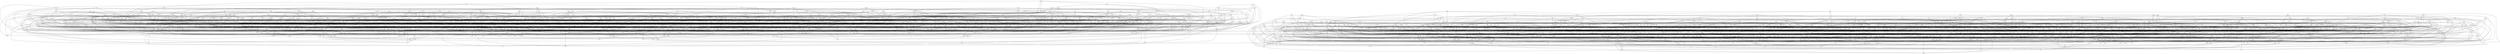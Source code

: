 graph G {
  mcj -- bgd
  cks -- hcq
  cks -- qhc
  zml -- bkr
  zml -- pdf
  zml -- vld
  zml -- skr
  zjj -- ggj
  zjj -- jrp
  zjj -- pbs
  zjj -- prk
  css -- slq
  css -- qxm
  css -- rzk
  css -- jnm
  cjk -- cnd
  cjk -- djh
  cjk -- gff
  psm -- gqh
  psm -- lmk
  ncp -- ktn
  ncp -- stq
  ncp -- gmn
  rxm -- vzq
  rxm -- nqk
  rxm -- bhk
  rxm -- qgg
  rxm -- rjh
  vkr -- ltb
  vkr -- rms
  rhb -- dxz
  rhb -- hqs
  rhb -- fcp
  rhb -- vkd
  rhb -- vnm
  rhb -- czk
  zhk -- zsk
  dlh -- vgb
  dlh -- mrb
  dlh -- zmc
  rtd -- lvp
  rtd -- hgt
  rtd -- vkd
  rtd -- bpv
  vmz -- qcn
  zkr -- kpf
  zkr -- qtt
  zkr -- zqb
  zkr -- phj
  nzq -- qxd
  nzq -- zfl
  plc -- xsd
  dtp -- xrg
  dtp -- bms
  dtp -- nkd
  dtp -- xkq
  zvd -- vld
  zvd -- htt
  zvd -- dtg
  zvd -- stc
  zvd -- rcs
  vfn -- dhc
  vfn -- pkh
  vfn -- rbz
  cnd -- kkz
  shq -- hds
  shq -- gjs
  jcr -- jdk
  jcr -- lvb
  qcq -- rts
  qcq -- drc
  qgj -- djh
  vzv -- bkl
  vzv -- rxd
  vzv -- rms
  dfk -- njz
  dfk -- kpt
  dfk -- hqs
  dfk -- jnp
  dqh -- pct
  dqh -- skv
  dqh -- qkq
  dqh -- gsp
  xqm -- tbn
  xqm -- jjl
  vng -- mlq
  chc -- lmp
  jsj -- hlx
  jsj -- xjt
  sdt -- zhs
  sdt -- kdr
  xpv -- stq
  xpv -- lvx
  mxk -- mqs
  mxk -- cct
  sqs -- hnr
  sqs -- kmn
  sqs -- gzf
  ckb -- nkm
  ckb -- cfj
  ckb -- pmk
  ckb -- hxf
  ckb -- zxk
  btz -- crx
  btz -- kxg
  btz -- kdc
  btz -- jzh
  btz -- lhd
  nmd -- hts
  nmd -- ptc
  nmd -- ttx
  nmd -- qcq
  jjq -- trz
  jjq -- kmb
  nnv -- mbv
  nnv -- tcj
  nnv -- zrk
  nnv -- bxx
  nnv -- hfd
  nxn -- xxv
  nxn -- qqf
  nxn -- cjl
  nxn -- mbj
  qrt -- dkc
  qrt -- bpj
  qrt -- dqf
  jkc -- nzq
  jkc -- trc
  jkc -- stj
  frx -- pvn
  frx -- jgh
  frx -- dhz
  tnp -- lnq
  tnp -- dsp
  tnp -- zmr
  tnp -- fxh
  sql -- jpz
  sql -- fxt
  sql -- dfj
  sql -- zgq
  zjf -- dqf
  zjf -- rdt
  zjf -- bsm
  tld -- hdj
  tld -- hrf
  tld -- kqn
  tld -- nkm
  dhr -- phj
  dhr -- sbs
  rqh -- xkb
  cxk -- zjf
  cxk -- rrh
  cxk -- zfl
  bql -- pmk
  vtv -- llm
  vtv -- fmx
  kdb -- dzg
  mxh -- kdb
  mxh -- rzk
  pvp -- prq
  pvp -- lvx
  qtg -- xfq
  qtg -- qsd
  qtg -- dfq
  qtg -- fkp
  xbs -- vld
  lfh -- nkb
  lfh -- qjh
  lfh -- rlr
  lfh -- gtf
  sxj -- knf
  zfc -- bkl
  zfc -- snc
  crr -- rmb
  crr -- sjj
  crr -- prq
  crr -- rzj
  drc -- jml
  drc -- lvx
  jtz -- bpb
  jtz -- jqr
  jtz -- nnc
  jtz -- psk
  jtz -- qlt
  bbf -- tnx
  bbf -- vtl
  bbf -- phm
  bbf -- dtt
  bbf -- dmb
  bsm -- rgh
  pff -- cgb
  dkc -- nnc
  ngd -- fsz
  ngd -- mqh
  ngd -- gvd
  kvd -- bjx
  kvd -- zvg
  kvd -- ljc
  kvd -- klr
  sjq -- rvb
  sjq -- zqs
  lnf -- pmd
  lnf -- vtr
  lnf -- chc
  xdk -- kvx
  xdk -- vbg
  xdk -- jsc
  xdm -- rmx
  bjf -- gjs
  bjf -- lml
  bjf -- pjs
  bjf -- rgf
  vnb -- frh
  vnb -- hhp
  vnb -- rkr
  vnb -- ktn
  bfz -- zkk
  bfz -- mqv
  mqs -- jzh
  mqs -- mpp
  pdf -- tkm
  fss -- lgq
  fss -- kqh
  fss -- jgz
  gpg -- mtg
  bzg -- jhs
  bzg -- mdq
  nnz -- xcd
  nnz -- ksx
  nnz -- jcn
  nnz -- sgg
  ghh -- zvz
  ghh -- vfn
  kpm -- bvl
  qqq -- tsf
  qqq -- vzh
  lnt -- gch
  lnt -- fld
  lgm -- lrf
  jgz -- gxj
  jgz -- dzl
  gnz -- vjx
  gnz -- zgq
  gnz -- ptc
  dcj -- tht
  dcj -- ztk
  frh -- jml
  frh -- jqq
  psr -- skv
  ttt -- hcb
  ttt -- htd
  ttt -- vft
  nhx -- dtl
  nhx -- pmk
  fhx -- xms
  fhx -- bff
  fhx -- hhh
  qhl -- zqs
  qhl -- frx
  qhl -- tjc
  qhl -- fvq
  qhl -- lxn
  qhl -- zfm
  qhl -- bpj
  lqr -- prc
  cgh -- hmr
  cgh -- mmq
  cgh -- qhc
  cgh -- ztm
  cgh -- hrz
  cgh -- vfm
  cgh -- bqf
  cgh -- gmm
  lsg -- fgq
  lsg -- rvz
  lsg -- rzr
  lsg -- mqs
  lsg -- xdk
  fkz -- fjd
  fkz -- mhr
  fkz -- mmq
  fkz -- nsb
  mkt -- rsp
  mkt -- hds
  mkt -- bbz
  nsb -- zhk
  nsb -- bmx
  nsb -- cdl
  nsb -- hvj
  hsv -- sjg
  hsv -- vtv
  hsv -- ltx
  hsv -- xvs
  hsv -- pfv
  zzl -- slq
  ccm -- bbh
  ccm -- hqp
  qgh -- ccr
  qgh -- hvt
  qgh -- fdm
  mnv -- frp
  mnv -- ztt
  mnv -- ltx
  mnv -- vvt
  mnv -- mjx
  czh -- qmg
  czh -- vkg
  czh -- pmz
  qdt -- npt
  qdt -- ldr
  qdt -- gfd
  qdt -- hgl
  bnz -- zjv
  bnz -- czv
  slx -- bph
  kxk -- gsp
  kxk -- scb
  kxk -- jtn
  tzd -- zcg
  tzd -- ttt
  tzd -- pzv
  chn -- qqt
  chn -- tvj
  chn -- jsn
  hhp -- bfq
  rpn -- vsc
  rpn -- tbc
  pjs -- kxg
  pjs -- tsl
  fxj -- nmb
  xfn -- jdv
  xfn -- hvk
  xfn -- vpd
  qhc -- jml
  qhc -- thm
  qxf -- dpv
  qxf -- djj
  qxf -- qts
  qxf -- dlh
  zxd -- jkc
  zxd -- pct
  zxd -- jqq
  zxd -- rbg
  lcz -- qqg
  lcz -- snx
  sjj -- rfm
  sjj -- lcz
  nbm -- xmx
  nbm -- mxh
  nbm -- hfh
  nbm -- tpx
  rms -- szb
  rms -- mzr
  jrm -- pjf
  jrm -- pdg
  xhq -- zvz
  fnk -- tfn
  kkk -- hcv
  kkk -- qkd
  kkk -- pfp
  gps -- shq
  gps -- tlf
  gps -- kdr
  gps -- htm
  bjz -- fvt
  bjz -- dxz
  bjz -- slx
  bjz -- mdt
  stc -- nqh
  stc -- ggg
  stc -- fkz
  mrc -- cmg
  mrc -- brb
  mrc -- fnk
  mrc -- qkb
  mrc -- bmp
  jmr -- ntn
  jmr -- zhs
  jmr -- rzt
  jmr -- lvt
  rtp -- xck
  dql -- zmr
  dql -- hdj
  mnf -- rzr
  mnf -- vzv
  ssp -- nzb
  ssp -- phv
  fvk -- kvk
  fvk -- clv
  kzq -- zgn
  kzq -- vhg
  kzq -- bfq
  gtf -- nps
  gtf -- hvc
  gtf -- zmt
  gtf -- vzl
  zmt -- mqz
  nfs -- xng
  nfs -- mqg
  nfs -- xzr
  bhl -- jsf
  lgh -- jnm
  lgh -- cvh
  lgh -- bmz
  lgh -- gxj
  mrb -- dpx
  tfs -- qfl
  tfs -- bjt
  tfs -- fgj
  tfs -- lcc
  xnq -- xck
  xnq -- hlx
  xnq -- xbv
  tkn -- rxf
  bdj -- nkn
  bdj -- qrh
  bdj -- cqj
  nmh -- xgk
  nmh -- mqq
  nmh -- nql
  vmc -- tfn
  vmc -- pfl
  vmc -- hxr
  vmc -- jmr
  mdq -- vnm
  cvh -- lfd
  cvh -- vkd
  tsl -- nlr
  tsl -- dzl
  tsl -- cct
  tsl -- bpp
  tsl -- hpq
  pnt -- hhp
  pnt -- cdd
  pnt -- hgl
  tbn -- pjf
  tbn -- fgf
  vpg -- rfm
  vpg -- zjp
  jhs -- cdj
  jhs -- pks
  qzv -- vbx
  qzv -- xdq
  qzv -- hnj
  qzv -- ljc
  dmr -- kkt
  dmr -- qdz
  dmr -- gfq
  dmr -- mqx
  hdj -- xqd
  hdj -- cxb
  vht -- nxf
  vht -- ntb
  vht -- gtk
  dkr -- mnj
  dkr -- rbb
  dkr -- gkp
  dkr -- zff
  dkr -- fjc
  bjx -- nrp
  bjx -- bfr
  bjx -- qsp
  fgg -- qzt
  hlf -- cdk
  hlf -- gbt
  hlf -- gcd
  hlf -- cjt
  gjh -- sgg
  hvj -- pkg
  hvc -- tqg
  hvc -- dth
  dch -- snc
  dch -- bfn
  qlg -- dgj
  qlg -- qzn
  qlg -- kpf
  qlg -- rcm
  dfs -- vkr
  dfs -- xrf
  dfs -- ppv
  dfs -- nzz
  hff -- zjl
  mln -- mmq
  mln -- dkc
  qtt -- jsj
  zxg -- zcg
  zxg -- sdz
  dbx -- qgg
  dbx -- tmn
  dbx -- rhr
  ldp -- tcj
  ldp -- pkh
  ldp -- rmn
  zbm -- mlg
  zbm -- lpb
  zbm -- qbm
  gmx -- jgt
  gmx -- vbt
  gmx -- fbx
  gmx -- fnz
  gmx -- dnt
  gmx -- tdv
  skv -- qlq
  skv -- qlt
  bff -- dhr
  txj -- fvq
  txj -- pld
  txj -- llv
  txj -- zjp
  cjl -- dgj
  cjl -- cct
  cjl -- fnq
  fjd -- fvn
  fjd -- cfh
  fjd -- tdv
  hxr -- zgz
  gcd -- bpb
  gcd -- rhp
  gcd -- vsc
  nls -- tnm
  nls -- svh
  rvn -- xms
  rvn -- mcp
  rvn -- xsq
  rvn -- dfk
  rvn -- bph
  rvn -- vft
  rvn -- xsh
  qcd -- dfn
  qcd -- kdk
  rkm -- pfk
  zqv -- dvd
  mtj -- hts
  mtj -- xqc
  mtj -- trc
  mtj -- xzr
  mtj -- psm
  snq -- jrz
  snq -- htz
  snq -- pdz
  qts -- hrf
  qts -- lqr
  zgn -- tbn
  zgn -- tzp
  kdk -- nct
  bgd -- trz
  bgd -- fvt
  mpx -- bpv
  mpx -- zkz
  mpx -- znr
  mpx -- srz
  btf -- hvk
  btf -- lmq
  btf -- sll
  btf -- vqq
  btf -- thz
  btf -- lnh
  pmj -- bhl
  pmj -- qcd
  pmj -- dfj
  pmj -- gsp
  sng -- mpp
  sng -- rsr
  thz -- xzs
  thz -- tcg
  thz -- rmq
  thz -- hkz
  thz -- vlz
  xjs -- kqg
  xjs -- pvk
  pfz -- fvp
  pfz -- rvz
  pfz -- zll
  pfz -- xdb
  mmf -- lgx
  mmf -- kmb
  mmf -- rsq
  nzj -- gjc
  nzj -- lmp
  nzj -- mqs
  zmx -- sxh
  zmx -- zpq
  zmx -- sjj
  rnz -- bnz
  mpv -- qzq
  mpv -- jpz
  mpv -- fqm
  lrf -- rdt
  cmn -- sxr
  cmn -- nkm
  cmn -- qxd
  cmn -- bql
  ncv -- llb
  jdt -- mln
  jdt -- vml
  kqs -- nzb
  kqs -- fgg
  kqs -- tlk
  dbl -- gfd
  dbl -- jhl
  dbl -- gsg
  dfq -- xnr
  dfq -- hmr
  lcv -- jrz
  jhl -- kdk
  zmc -- jpz
  llv -- jgh
  llv -- bsm
  rzj -- hqp
  rzj -- qsd
  rzj -- ccj
  rzj -- klp
  tdv -- psm
  zxk -- szt
  zxk -- snx
  dsk -- ztl
  ppp -- dcc
  ppp -- vbg
  cfn -- sdc
  cfn -- xzs
  zxq -- kjc
  zxq -- zlr
  zxq -- tnx
  zxq -- zmx
  njz -- tht
  smb -- nxl
  smb -- kdm
  kmb -- dcc
  kmb -- lsn
  ftq -- crs
  ftq -- plv
  ftq -- gjt
  ftq -- rbg
  jvz -- kdc
  lcr -- dbl
  lcr -- ccj
  lcr -- ptc
  mhb -- qzq
  mhb -- nhj
  rkn -- pbb
  rkn -- nfs
  rkn -- snx
  rkn -- tkn
  zfd -- ltf
  zfd -- vgz
  zfd -- rjc
  zfd -- cjt
  zdq -- dzf
  zdq -- fjd
  zdq -- xpk
  zdq -- vlt
  mqp -- tqf
  mqp -- vgg
  mqp -- lgm
  mqp -- jrh
  mqp -- mkh
  mqp -- vjk
  cqq -- rcm
  cqq -- xbv
  cqq -- nkh
  cqq -- rfb
  zfs -- vkh
  zfs -- vbx
  gdl -- kkk
  gdl -- tnm
  tct -- cqd
  tct -- dcc
  hqt -- tqd
  hqt -- czk
  hqt -- ppp
  hqt -- zrk
  nfn -- gsg
  nfn -- dnt
  nfn -- qzz
  lgz -- lrf
  lgz -- hvt
  sfr -- gch
  sfr -- fsz
  sfr -- lhd
  dbk -- ftq
  dbk -- jrm
  dbk -- pxq
  lkh -- txn
  lkh -- fdm
  lkh -- mrx
  lkh -- qgg
  ggh -- dgn
  ggh -- bvh
  gpp -- zxz
  gpp -- qzn
  rfm -- xbf
  lgj -- pvp
  lgj -- qlq
  hbr -- xkb
  hbr -- mbv
  hbr -- qqf
  hbr -- jgz
  hbr -- jrr
  dcg -- jjf
  pvk -- jdv
  pvk -- jjq
  pvk -- chb
  mrx -- bvh
  mrx -- mlr
  mrx -- hcq
  mrx -- jdk
  rls -- czs
  rls -- zth
  rls -- jrf
  xnr -- fnz
  xnr -- stj
  dbn -- hkl
  dbn -- vns
  dbn -- fvk
  vqk -- rnz
  bfd -- pgc
  bfd -- rzt
  bfd -- zvj
  kdp -- rhp
  kdp -- bsv
  lmp -- ggq
  kqq -- ftv
  kqq -- pfx
  rzr -- rxd
  rzr -- dlz
  dgj -- hbq
  dgj -- cfz
  ldn -- bvh
  ldn -- fgf
  srf -- vnn
  srf -- nsn
  srf -- tkm
  srf -- gjt
  phv -- hvt
  phv -- jpm
  plx -- qbz
  plx -- xzh
  plx -- frp
  plx -- vsp
  plx -- tbc
  plx -- kjc
  rxd -- jrf
  xqv -- jrz
  xqv -- lvt
  xqv -- vxm
  xqv -- lfd
  xqv -- nxl
  xqv -- zhs
  llp -- csx
  llp -- rvb
  pck -- nmj
  pck -- rvc
  pck -- zjv
  pck -- kkz
  hgb -- tkj
  hgb -- xhq
  hgb -- rnz
  hgb -- lng
  lcj -- zpb
  lcj -- jpj
  lcj -- zjl
  lcj -- zds
  lcj -- hhh
  lvp -- mqv
  kvx -- kxp
  kvx -- pcc
  kvx -- gqg
  kvx -- fzx
  xrv -- cjz
  xrv -- xfb
  mjs -- zsq
  mjs -- ccm
  nlr -- qkd
  xrn -- pqn
  csx -- xqn
  kkl -- xsq
  kkl -- ndm
  kkl -- znk
  jsk -- trx
  jsk -- jmn
  jsk -- fgj
  rmn -- gds
  rmn -- gfp
  hgl -- drc
  hgl -- bsm
  mbv -- gzj
  mbv -- gnd
  frs -- ldn
  frs -- fgf
  lbk -- kcg
  lbk -- vgg
  lbk -- nnx
  xgq -- jrk
  bgf -- qts
  bgf -- zsk
  bgf -- kzk
  bgf -- dnt
  mtx -- cqx
  mtx -- bkl
  mtx -- xfj
  mtx -- hpq
  btt -- fnk
  btt -- nlr
  btt -- mxq
  btt -- qbm
  btt -- lfd
  btt -- pbs
  vxj -- jdj
  vxj -- vrk
  vxj -- rhr
  vxj -- shc
  ztl -- qdp
  dhp -- vgb
  rzt -- fnj
  rzt -- rqh
  tbf -- btc
  tbf -- plx
  crv -- mzv
  hld -- gcd
  hld -- cdk
  hld -- lrh
  hld -- tjh
  hxg -- mhh
  hxg -- fkr
  hxg -- xjt
  hxg -- lcv
  tmn -- nrz
  tmn -- ggh
  tmn -- dfq
  nlg -- xqn
  nlg -- zxk
  nlg -- zhm
  nlg -- vvt
  nlg -- khp
  qlt -- npt
  vpz -- crv
  vpz -- svd
  vpz -- hts
  vpz -- htg
  bnx -- pks
  bdl -- hcg
  rjh -- vsc
  rjh -- ccj
  qqt -- qlq
  hcv -- zdk
  zhr -- jst
  zhr -- rnr
  zhr -- sng
  fbx -- rcn
  fbx -- zsq
  mcp -- mdq
  mcp -- qxm
  hqp -- mmg
  vqb -- ttj
  vqb -- pnj
  vqb -- sbs
  fdl -- knf
  fdl -- fdr
  fdl -- crv
  qzn -- hvc
  dsj -- rdt
  dsj -- fvr
  dsj -- nkd
  dsj -- pmz
  rvc -- kdb
  ltb -- ksq
  ltb -- hds
  qqf -- szb
  khq -- kdl
  khq -- hfx
  khq -- rts
  khq -- crv
  jzb -- kqk
  jzb -- kmk
  jzb -- kcg
  jzb -- ncp
  jzb -- gqk
  pzt -- pjf
  pzt -- lgn
  pzt -- frh
  jtn -- jrn
  jtn -- zfl
  jtn -- cbt
  ztf -- qkf
  ztf -- pbs
  ztf -- fqg
  ztf -- rbb
  ztf -- jsc
  crx -- czk
  crx -- tkl
  crx -- pcc
  dth -- zcz
  dth -- jrr
  dbc -- vmz
  dbc -- sds
  dbc -- dvj
  dbc -- kdc
  cxr -- jkh
  cxr -- qsc
  cxr -- jss
  ggz -- vsk
  ggz -- fqr
  ggz -- spx
  xkj -- fkp
  xkj -- jmn
  xkj -- smm
  gjm -- sll
  gjm -- plk
  gjm -- ggq
  kqt -- lrf
  kqt -- pfk
  kqt -- nxf
  kqt -- llv
  gqh -- xcg
  gqh -- tdg
  czx -- hxz
  czx -- tlk
  czx -- jsk
  czx -- cfh
  vrd -- vfn
  vrd -- zgz
  vrd -- gsd
  csg -- hnr
  csg -- jld
  csg -- mzx
  vlt -- vgz
  qtb -- nmn
  qtb -- znk
  qtb -- bvs
  vgg -- sxj
  nrz -- zlr
  qzt -- mpr
  qzt -- prq
  qzt -- vnn
  sfg -- pqx
  sfg -- sfm
  sfg -- dlh
  sfg -- ppz
  nsn -- pjl
  nsn -- lgj
  nsn -- qxd
  nkl -- hrf
  nkl -- zqs
  nkl -- dgn
  nvn -- znk
  nvn -- hqt
  nvn -- psh
  lsz -- ttm
  lsz -- snq
  lsz -- npq
  lsz -- nmj
  hnj -- gbt
  cbt -- xdt
  cbt -- dkx
  dlq -- fsz
  dlq -- rmn
  dlq -- sxb
  dlq -- gjm
  msn -- gjc
  msn -- gpg
  msn -- cxz
  mhx -- tdv
  mhx -- vcp
  mhx -- fdm
  mhx -- cqj
  mnj -- dgj
  mnj -- gsd
  shs -- jzh
  shs -- gjs
  qkp -- xdb
  qkp -- htz
  qkp -- zks
  qkp -- xfn
  qkp -- hxp
  qkp -- kvk
  rmx -- mxh
  ftv -- qkd
  mbx -- mqh
  mbx -- ntn
  mbx -- ddc
  jrr -- tlh
  bgm -- xqm
  bgm -- tlk
  bgm -- hrz
  bgm -- nhx
  gzj -- xrr
  gzj -- gff
  pfn -- ncc
  pfn -- kcq
  pfn -- kjl
  pfn -- cpt
  pfn -- gmm
  lmr -- shf
  lmr -- tpx
  lmr -- zfc
  lmr -- tpf
  lmr -- ksq
  lmr -- kpf
  qkq -- pff
  qkq -- krn
  vdf -- pbr
  vdf -- jrn
  vdf -- mvg
  ssm -- qnf
  ssm -- frx
  ssm -- pvp
  msp -- rcm
  msp -- jrz
  cbr -- gpg
  cbr -- crk
  cbr -- jrr
  cbr -- rmq
  qnx -- fqg
  qnx -- lnh
  hcg -- zll
  hcg -- dhr
  lrq -- cdl
  lrq -- lfr
  lrq -- xcg
  lrq -- cfk
  lrq -- dhp
  mzm -- pqx
  mzm -- qfl
  mzm -- nqk
  mbq -- xdm
  mbq -- jsj
  mbq -- pzv
  mbq -- fxj
  mbq -- mqq
  bmp -- zmm
  bmp -- zcz
  bmp -- vxv
  vgn -- ckn
  vgn -- txg
  vgn -- vgt
  vgn -- hgf
  pbb -- nln
  pbb -- hvt
  tnd -- bvl
  zlr -- pjl
  zlr -- cdd
  zhz -- nfj
  zhz -- rsq
  vfd -- djj
  vfd -- bfq
  vfd -- lgz
  xrh -- ndg
  ftp -- nbm
  ftp -- gqg
  ftp -- ghh
  ftp -- kdq
  ftp -- ngd
  mgq -- pdg
  mgq -- nkn
  mgq -- bjt
  mgq -- qsp
  pxq -- sxh
  pxq -- cfk
  xjb -- nxn
  xjb -- dlz
  xjb -- cxr
  xjb -- nct
  jlm -- mtg
  szl -- mhh
  szl -- fvt
  szl -- jlm
  hrz -- jfn
  dtl -- hxz
  ddc -- zmt
  ddc -- mqz
  spj -- zxr
  spj -- xbq
  spj -- fdr
  spj -- tpb
  spj -- hkn
  spj -- jrh
  spj -- qvm
  spj -- vjx
  pgg -- qkq
  pgg -- vff
  pgg -- zvg
  mlm -- bvk
  mlm -- jnk
  mlm -- kjb
  mlm -- rbb
  mlm -- zfh
  mlm -- czk
  qkf -- kpf
  qkf -- tqd
  lmq -- cmg
  lmq -- nkb
  lnq -- fdr
  lnq -- lgz
  mvz -- chs
  mvz -- gtf
  mvz -- ckl
  mvz -- tdd
  htm -- cdj
  txn -- qqg
  txn -- cqs
  plg -- bfm
  plg -- gpp
  plg -- lng
  plg -- cfn
  plg -- xdm
  lql -- slq
  lql -- ckn
  lql -- mqh
  lql -- cvx
  jkz -- hff
  jkz -- lxc
  mfc -- xxv
  mfc -- xsv
  mfc -- hxp
  mfc -- lgl
  ggg -- jgn
  ggg -- dtl
  ggg -- jdt
  mxx -- mtn
  mxx -- qdz
  mxx -- klr
  mxx -- zhk
  ftc -- mjr
  ftc -- ckn
  ftc -- dlc
  xns -- sdr
  xns -- zqb
  xns -- mxk
  xns -- rnr
  tpf -- ggz
  tpf -- dvj
  tpf -- ddr
  kll -- tnx
  kll -- qnf
  grz -- zpb
  grz -- xrn
  grz -- tct
  grz -- vkr
  grz -- hfb
  qqn -- cjt
  qqn -- mvg
  qqn -- mhr
  qqn -- ntb
  lpp -- bbm
  lpp -- kmf
  lpp -- hlz
  lpp -- bdz
  bdx -- ntn
  bdx -- dch
  bdx -- xbv
  bdx -- hff
  zrv -- ztl
  zrv -- ljx
  zrv -- dpx
  sqd -- vjx
  sqd -- qxv
  sqd -- vnd
  tpb -- lgn
  tpb -- dlh
  vrl -- rnr
  vrl -- tqd
  vrl -- hgf
  vrl -- xrh
  vrl -- kxg
  hnk -- sdz
  mmt -- llb
  mmt -- qhr
  mmt -- jkh
  bhk -- fgg
  bhk -- zvg
  bhk -- lgm
  gch -- kdr
  rdj -- pnv
  rdj -- zrz
  rdj -- bkg
  rdj -- mbj
  hvh -- szl
  hvh -- gzz
  hvh -- fzx
  dtg -- cjz
  dtg -- qmz
  rvz -- srz
  rvz -- nps
  nss -- llp
  nss -- xrv
  nss -- vpz
  nss -- dbk
  pbh -- kpm
  pbh -- csx
  xqc -- krn
  xqc -- mjs
  xqc -- fvg
  xqc -- jjt
  xcp -- plv
  xcp -- vfd
  tcd -- jgh
  tcd -- ncp
  tcd -- mrj
  tcd -- lvb
  tcd -- jsf
  fqr -- zjl
  vrs -- xpk
  vrs -- xbq
  vrs -- fbx
  bkn -- fvr
  bkn -- gnz
  bkn -- mhr
  rzk -- pqn
  cbx -- tmn
  kgb -- svb
  kgb -- tqd
  kgb -- gxj
  kgb -- zqv
  grj -- hgt
  nnq -- qkg
  nnq -- rzk
  bpq -- gfl
  bpq -- hxr
  bpq -- tmp
  kbc -- scb
  kbc -- jqq
  kbc -- gcr
  spx -- fsv
  spx -- mqq
  spx -- cnd
  spx -- ztk
  spx -- mtg
  tfk -- fld
  tfk -- dcj
  tfk -- kvn
  tfk -- bfn
  hfd -- tkl
  hfd -- hcz
  hfd -- bfz
  hfd -- lnt
  znr -- dch
  znr -- zzb
  znr -- ckl
  znr -- kjb
  znr -- jsc
  hpr -- nln
  hpr -- pkg
  zrg -- rzj
  zrg -- jfn
  zrg -- jrm
  zrg -- tfd
  zrg -- dtq
  zrg -- xkc
  ljc -- jrh
  ljc -- dzf
  bqf -- thk
  fbj -- vdc
  fbj -- knx
  fbj -- hkl
  fbj -- ftp
  tjh -- jnj
  tjh -- hnj
  tjh -- zld
  kqn -- pdg
  kqn -- jjf
  zjs -- lfr
  gtj -- plc
  gtj -- xbf
  gxk -- mpr
  gxk -- ldr
  gxk -- tqf
  gxk -- cbn
  plv -- tvj
  plv -- prc
  plv -- xpk
  fvq -- dhp
  zgr -- rzb
  zgr -- pvc
  zgr -- bfr
  vbx -- djs
  jsf -- pff
  jsf -- kmn
  tjc -- vbt
  hkd -- hpr
  hkd -- dcg
  hkd -- fqm
  hkd -- bql
  vsc -- xrg
  vsc -- qsd
  gqv -- ggj
  gqv -- cmg
  gqv -- rbz
  gqv -- lnh
  pvr -- hlx
  pvr -- zzl
  qxt -- dbx
  qxt -- xbf
  qxt -- bgm
  qxt -- cxk
  vlz -- hcz
  vlz -- kmb
  vlz -- hpf
  szj -- kpf
  szj -- dgj
  szj -- dvl
  qfb -- zhz
  qfb -- rzf
  qfb -- nxl
  qfb -- dzs
  vsp -- lgn
  vsp -- lcz
  gbx -- kqq
  gbx -- jgv
  tht -- tcj
  zsh -- nxl
  zsh -- hds
  zsh -- vns
  zrx -- qqf
  zrx -- shl
  zrx -- cll
  zrx -- czv
  zrx -- bln
  jlj -- nlm
  jlj -- nfj
  jlj -- tqz
  jlj -- jkj
  jlj -- mmt
  jlj -- slx
  thh -- bch
  thh -- psh
  thh -- ppv
  thh -- gxj
  tmh -- nnx
  tmh -- vrk
  tmh -- vld
  tmh -- bsp
  tmh -- rvt
  sck -- xkj
  sck -- vsp
  sck -- jjh
  sck -- qgq
  hgx -- mhh
  qrc -- gzj
  qrc -- zbm
  qrc -- mqz
  qrc -- hgx
  gdf -- qzz
  gdf -- cpn
  gtv -- dhp
  gtv -- mmq
  gtv -- jjf
  vmd -- ltj
  vmd -- bgm
  vmd -- spr
  nns -- bqz
  nns -- gqt
  nns -- qqq
  nns -- vff
  nns -- rjc
  sxb -- ppp
  sxb -- bmz
  sxb -- rfj
  vgz -- vhg
  vgv -- gvd
  vnd -- ckz
  vnd -- fvr
  lmh -- zjp
  sqb -- cfh
  sqb -- jld
  sqb -- hhg
  qjv -- mpv
  qjv -- kff
  qjv -- pmz
  zqb -- rzh
  zqb -- ndg
  qxv -- kmk
  qxv -- zmc
  qxv -- rkr
  clv -- trz
  ntb -- xrg
  htt -- vvt
  htt -- nrz
  htt -- kdl
  htt -- jdt
  szt -- vjk
  szt -- tzp
  szt -- jfn
  cbb -- sql
  cbb -- ptr
  cbb -- hqp
  cbb -- qvm
  gbf -- dzg
  gbf -- xdm
  kjx -- vnn
  kjx -- dfj
  kjx -- kzk
  kjx -- ldg
  zzx -- mcj
  zzx -- pdz
  zzx -- tqz
  zzx -- jlm
  cpt -- frs
  cpt -- ffx
  cpt -- rkr
  dlc -- fzx
  dlc -- zjl
  hbv -- mcj
  hbv -- zvr
  cqx -- khh
  cqx -- ghh
  dtt -- tkn
  dtt -- pkg
  dtt -- cdd
  dtt -- thj
  tfj -- vmz
  tfj -- mkt
  tfj -- gml
  tfj -- rrl
  tfj -- qnx
  pct -- ltj
  vbm -- ddr
  vbm -- chs
  kjc -- djj
  kjc -- xzh
  knf -- qnf
  lzk -- csx
  lzk -- skr
  lzk -- cjz
  lzk -- ggg
  ltx -- dpx
  lrk -- cxz
  lrk -- zjl
  lrk -- hgx
  lrk -- crk
  zfh -- dxz
  zfh -- tqg
  zfh -- rnq
  vnm -- zjv
  hxf -- kmk
  hxf -- jsn
  krd -- lgl
  krd -- bff
  krd -- jgz
  krd -- zrk
  cll -- xkb
  cll -- lcv
  cll -- svh
  cll -- tmq
  hdg -- mcs
  hdg -- cqx
  hdg -- qgj
  hdg -- qsz
  hdg -- sdt
  hdg -- bpp
  pxt -- ccd
  kmf -- hpr
  kmf -- dpx
  kmf -- vpc
  kmf -- tfd
  dlv -- kbc
  dlv -- qtm
  dlv -- vjk
  dlv -- kdp
  dlv -- zfs
  zln -- zgz
  zln -- kqh
  ptc -- qsp
  szz -- kdk
  szz -- mlq
  szz -- fvg
  szz -- dpv
  pvn -- gsg
  pvn -- sxr
  pvn -- hxf
  jcn -- vkr
  jcn -- rzn
  jcn -- bbz
  rrg -- xpk
  rrg -- vtl
  rrg -- lcr
  rrg -- sxr
  lhd -- rnm
  lhd -- tcj
  qsz -- xsv
  qsz -- bvk
  qsz -- cmg
  nzc -- jld
  nzc -- zzm
  nzc -- vcp
  mrk -- tbm
  mrk -- vnd
  mrk -- kmk
  mrk -- prc
  tfn -- zhr
  tfn -- mfg
  jqr -- snx
  sjg -- ccm
  sjg -- ktm
  sjg -- jrh
  ppz -- rvt
  ppz -- jsn
  ppz -- zpq
  vbl -- jjt
  vbl -- fkp
  vbl -- bql
  pmz -- nln
  fqg -- tmq
  fqg -- qtb
  pls -- tmb
  pls -- rsq
  mds -- kxp
  mds -- jvz
  mds -- mbg
  mds -- zgx
  fgj -- qfq
  ggj -- fnq
  cfk -- pfk
  cfk -- kdk
  gqk -- fdr
  gqk -- zfs
  gsd -- bfn
  gsd -- gnd
  lng -- qll
  lng -- lbz
  ldb -- gsh
  ldb -- fvq
  ldb -- tbf
  ldb -- gdf
  ldb -- lbk
  ccd -- kxg
  djj -- vjx
  xsh -- tlh
  xsh -- kjb
  xkb -- ncv
  blj -- gpz
  blj -- hcv
  vnp -- dvd
  vnp -- jkh
  vnp -- ljj
  vnp -- psh
  vnp -- cct
  gxq -- tnm
  gxq -- ttj
  gxq -- rmx
  gxq -- kpf
  gxq -- jnp
  gxq -- jnm
  hqj -- rmq
  hqj -- rsr
  hqj -- rbz
  hqj -- npx
  nlm -- zkz
  nlm -- xnq
  nlm -- ggj
  nlm -- xsq
  fdg -- rtp
  fdg -- lbz
  fdg -- fqr
  hkz -- zll
  vzl -- pdz
  rcq -- vml
  rcq -- sxr
  rcq -- ktn
  sgg -- rsr
  dmb -- zld
  dmb -- vhf
  dmb -- hhg
  dmb -- rqx
  hrg -- rmq
  hrg -- vns
  lrb -- qqt
  lrb -- qfq
  lrb -- rcn
  lrb -- nzq
  lrb -- dtq
  vgs -- zbs
  vgs -- hhp
  vgs -- mzm
  vgs -- tsf
  chb -- cfx
  chb -- xck
  fgf -- skr
  znn -- pks
  znn -- tpx
  znn -- cnp
  bfl -- pvc
  bfl -- mhr
  bfl -- dsk
  bfl -- cjz
  gjc -- bnz
  shl -- tcj
  shl -- xjs
  shl -- gjh
  tkj -- qtt
  tkj -- bch
  tkj -- xbv
  tkj -- svh
  tsj -- xsq
  tsj -- bph
  tsj -- qxm
  brb -- mbv
  brb -- hcg
  sbn -- vbl
  sbn -- dqh
  sbn -- xnr
  sbn -- ggg
  gzs -- ktk
  gzs -- nzc
  gzs -- npt
  sds -- pgc
  sgs -- vrn
  sgs -- rkr
  sgs -- bvl
  sgs -- jqr
  bqz -- dzf
  bqz -- cqs
  bqz -- zpq
  pdz -- czv
  xzs -- djh
  xzs -- gjs
  xzs -- shs
  vnf -- hrg
  vnf -- nml
  vnf -- mxq
  vnf -- kqq
  jmj -- hmp
  jmj -- vgt
  jmj -- fnj
  jmj -- fjc
  jmj -- jss
  lnh -- xxv
  tlf -- fsx
  tlf -- lpb
  ccr -- gtj
  ccr -- kll
  ccr -- bms
  vss -- bvk
  vss -- phj
  vss -- zln
  vss -- mgk
  vss -- vsk
  tmk -- hvc
  tmk -- xck
  tmk -- zfh
  tmk -- bvs
  spm -- plx
  spm -- ckz
  spm -- hrp
  spm -- mzm
  spm -- tpb
  qdx -- ppv
  qdx -- zkk
  qdx -- hvc
  qdx -- kdr
  zrz -- jrk
  zrz -- cct
  bgr -- gqg
  bgr -- ntn
  bgr -- rgf
  vkj -- qnx
  vkj -- pzz
  vkj -- pxt
  vkj -- cnp
  vkj -- ptz
  mlg -- psh
  mlg -- fsx
  gls -- tbm
  gls -- rbg
  gls -- bjx
  fvp -- fxj
  fvp -- ftc
  fvp -- nlp
  ksj -- fnb
  ksj -- jss
  ksj -- rkh
  ksj -- vnp
  vbz -- bsv
  vbz -- smm
  vbz -- drf
  vbz -- frs
  rrh -- sfm
  rrh -- cdl
  rrh -- vjr
  rrh -- vnn
  btp -- sgg
  btp -- jst
  btp -- dxq
  btp -- pxt
  btp -- fhx
  jdj -- ldr
  jdj -- bvl
  rhp -- mkh
  dgn -- qrh
  fcp -- pgc
  fcp -- qxm
  fcp -- ktz
  qsl -- czh
  qsl -- vff
  qsl -- tbf
  qsl -- vml
  qsl -- pxq
  vsk -- kxg
  jtq -- hpr
  jtq -- bkn
  jtq -- vrn
  jtq -- bms
  rrl -- cfz
  rrl -- mcj
  rrl -- bfz
  rrl -- xxv
  rrl -- nct
  rrl -- zds
  ssr -- pls
  ssr -- jmb
  ssr -- ggq
  ssr -- kdc
  plk -- llb
  plk -- sds
  tjp -- hkz
  tjp -- qnz
  tjp -- prk
  tjp -- cxr
  cbn -- tnv
  cbn -- rjx
  sst -- qgx
  sst -- vbm
  sst -- hjn
  sst -- mbg
  cxz -- snc
  cxz -- zrk
  kkt -- trc
  kkt -- qqt
  hmr -- mmg
  dsp -- vpc
  dsp -- lcz
  dsp -- ztl
  chg -- mpx
  chg -- rzn
  chg -- bnx
  mfj -- vhg
  mfj -- fpr
  mfj -- thm
  mfj -- pvc
  bph -- mhh
  xkc -- hts
  xkc -- bpb
  gcj -- zcg
  gcj -- gfl
  rvs -- tdh
  rvs -- pmk
  rvs -- ggh
  rvs -- tqf
  tcm -- rvt
  tcg -- gpz
  tcg -- xrn
  qns -- vzq
  qns -- jml
  qns -- mln
  qns -- bvb
  lml -- qhp
  lml -- zsh
  lml -- gbf
  mqv -- rkh
  rml -- pct
  rml -- thk
  rml -- ljh
  rml -- smm
  tmb -- zjv
  tmb -- lmp
  tmb -- kgg
  vrz -- ths
  vrz -- cgb
  vjr -- lqr
  dgl -- zzb
  dgl -- rvm
  dgl -- mqv
  dgl -- jmb
  kjk -- xrr
  kjk -- cfn
  kjk -- hnk
  kjk -- fzx
  kjk -- txg
  fxh -- svd
  fxh -- bvb
  fxh -- rjh
  hrb -- qnn
  hrb -- txg
  hrb -- jrf
  hrb -- gps
  hrb -- vkk
  htg -- mhb
  htg -- vgb
  xsf -- qll
  xsf -- zkk
  xsf -- fld
  mcs -- vxv
  mcs -- xcd
  mcs -- tzb
  tfd -- vff
  tfd -- fgj
  xln -- cbn
  xln -- qfq
  xln -- tcm
  xln -- mqg
  bjm -- qzq
  bjm -- zsq
  bjm -- djs
  qtv -- qbz
  btc -- gdf
  dkg -- dth
  dkg -- zxz
  dkg -- lbv
  dkg -- grj
  qhr -- chg
  qhr -- cbl
  hxp -- lhd
  hxp -- bfn
  kxd -- vgb
  kxd -- sxh
  fdm -- qrh
  tjr -- bbh
  tjr -- qtx
  tjr -- tkp
  tjr -- rqx
  rhm -- kvn
  rhm -- hqj
  rhm -- ftv
  rhm -- xns
  ljx -- xpv
  ljx -- vbt
  bfn -- kmb
  flg -- jdv
  flg -- nmn
  qdz -- gtv
  qdz -- psr
  qdz -- tnd
  rlr -- rkh
  rlr -- cdj
  rvb -- rxf
  rvb -- kzk
  njd -- nvn
  njd -- ndg
  njd -- ktz
  njd -- xml
  xdq -- knf
  xdq -- lvb
  xdq -- nzb
  kbl -- mqx
  kbl -- cqz
  kbl -- gxd
  kbl -- prq
  pdg -- jjt
  gfd -- xbs
  gfd -- kmn
  gfd -- tlk
  xml -- tmq
  xml -- kkz
  khd -- tzd
  khd -- vxv
  khd -- hpx
  khd -- zkz
  khd -- gdl
  bkg -- rzn
  bkg -- rzr
  bch -- nkh
  xvs -- jld
  xvs -- plx
  kpt -- gpz
  kpt -- rnr
  rvm -- dvd
  qgg -- cgb
  qgg -- mlq
  qgg -- jdk
  vhf -- vtv
  vhf -- mpr
  fjl -- hkn
  fjl -- vzh
  fjl -- qvm
  fjl -- frp
  pzh -- mmg
  pzh -- mrb
  hlc -- qth
  hlc -- sgq
  hlc -- vpg
  hlc -- ssp
  gzf -- jpz
  gzf -- bvh
  xjg -- fgq
  xjg -- zbm
  xjg -- bfd
  xjg -- mjr
  xjg -- nmh
  xjg -- svb
  nxl -- dcc
  rkb -- jnk
  rkb -- kvk
  rkb -- pxt
  rkb -- nsz
  hkb -- kzq
  hkb -- qfl
  hkb -- dsk
  mrh -- lcc
  mrh -- vjr
  mrh -- hrz
  mrh -- bsv
  mrh -- trx
  tbk -- zgr
  tbk -- sfm
  tbk -- dsp
  tbk -- rdl
  nkt -- nkh
  nkt -- dzg
  nkt -- sds
  nkt -- zqv
  vfm -- tcm
  vfm -- zld
  vfm -- gls
  xds -- ttx
  hhh -- vxv
  hhh -- ftv
  smm -- nhj
  dkx -- jdk
  dkx -- qqt
  dkx -- tqf
  qsc -- clv
  zxr -- fdm
  zxr -- kzk
  zxr -- tbm
  zhq -- fvk
  zhq -- pls
  zhq -- dhc
  zhq -- flg
  jnm -- jmm
  zcr -- mlg
  zcr -- hvh
  zcr -- sng
  zcr -- nql
  xkq -- pjf
  xkq -- qml
  zbp -- gbt
  zbp -- fpr
  zbp -- vlt
  zbp -- dbl
  fvr -- kpm
  ldg -- mhb
  ldg -- hhp
  ldg -- zgq
  llm -- zgq
  llm -- ltf
  zjb -- zds
  zjb -- lmq
  zjb -- ckn
  zjb -- snn
  bxh -- mpp
  bxh -- hcz
  bxh -- ljj
  bxh -- dfb
  cmg -- zzl
  xmj -- qtx
  xmj -- zfl
  xmj -- ttx
  xmj -- llm
  xmj -- xzr
  xmj -- pbh
  lvb -- qqg
  lvb -- gsg
  vkh -- dnt
  vkh -- bfq
  vkh -- qlq
  tkl -- jvz
  tkl -- vgv
  nmb -- rqh
  flk -- xds
  flk -- dlh
  flk -- npt
  flk -- cqj
  ndm -- dvl
  pks -- lsn
  jgn -- chn
  jgn -- jqr
  nps -- cqd
  knx -- snn
  knx -- jkz
  knx -- nmb
  dqm -- xzr
  dqm -- qjv
  dqm -- ltx
  dqm -- llv
  dqm -- csg
  dqm -- lrh
  jmb -- zdk
  jmb -- nvq
  sqq -- thk
  sqq -- htg
  sqq -- sqd
  vfq -- kjl
  vfq -- gbt
  fzk -- gdl
  fzk -- phj
  fzk -- ptg
  fzk -- nxl
  cqd -- kkz
  fnb -- bzz
  fnb -- jvz
  fnb -- fjc
  fnb -- ztk
  htz -- ccd
  tbm -- zmr
  tbm -- dcg
  hjq -- tbm
  hjq -- rhr
  hjq -- ktm
  hjq -- nqh
  jtg -- btc
  jtg -- kff
  jtg -- dcg
  jtg -- xds
  zvj -- vxv
  zvj -- htm
  zvj -- ppv
  zvj -- trz
  qmz -- npt
  qmz -- zsk
  qtx -- mzv
  qtx -- qqg
  sdk -- trx
  sdk -- pbh
  sdk -- tqm
  sdk -- bgf
  mjx -- cxb
  mjx -- kqs
  mjx -- ssm
  zff -- plk
  zff -- cxz
  vzc -- cth
  vzc -- gff
  vzc -- hnk
  vkg -- mtn
  vkg -- ths
  vkg -- rzb
  vlj -- pvr
  vlj -- xrh
  vlj -- pkh
  gzz -- xjt
  gzz -- mdt
  dks -- zfd
  dks -- cqs
  dks -- bjt
  dks -- vnn
  gmn -- hvt
  gmn -- nzd
  fkm -- fvh
  fkm -- dgl
  fkm -- sxt
  fkm -- dxq
  fkm -- jnk
  fkm -- vnm
  ttm -- rqh
  ttm -- vtr
  ttm -- jnp
  ttm -- snn
  ttm -- rls
  ztm -- jjh
  ztm -- cdk
  ztm -- rzb
  zth -- rnz
  zth -- dvd
  qmg -- nhx
  qmg -- vmd
  qmg -- stj
  qjm -- jrz
  stq -- jml
  tnn -- kff
  kcq -- scb
  kcq -- bms
  mfg -- kdq
  mfg -- jgv
  pjb -- bgr
  pjb -- crk
  pjb -- cnd
  pjb -- hpq
  glp -- bfl
  glp -- csx
  glp -- pqx
  glp -- qgh
  glp -- lkn
  glp -- jcr
  xcd -- fjc
  xcd -- rzh
  xcd -- cfx
  rmg -- rpn
  rmg -- tqf
  rmg -- ghp
  rmg -- pdf
  xdt -- bkr
  xdt -- rfm
  xdt -- nhj
  khh -- nls
  khh -- rvm
  khh -- vgv
  cbl -- lbz
  cbl -- nfj
  cbl -- vkr
  qnn -- mxk
  qnn -- nkb
  qnn -- hrg
  fpr -- jhl
  fpr -- ckz
  fpr -- crs
  pkh -- mxq
  drt -- gfl
  drt -- rmx
  drt -- hpf
  drt -- bnx
  drt -- rgf
  drt -- qjh
  tbc -- bjm
  tbc -- hxz
  ffx -- qtv
  ffx -- bfr
  bnt -- khd
  bnt -- tfn
  bnt -- vkd
  bnt -- mpp
  bnt -- vtr
  rth -- tht
  rth -- qcn
  rth -- rnm
  rth -- mcp
  trc -- bsp
  vzt -- rbm
  vzt -- xsd
  vzt -- lgj
  vzt -- vrz
  vzt -- rkm
  lrh -- nzb
  vtm -- nnq
  vtm -- shs
  vtm -- xhq
  vtm -- bff
  cgb -- bbh
  zgs -- xsh
  zgs -- ffp
  rqp -- dfj
  rqp -- mjs
  rqp -- cks
  rqp -- qlt
  dfb -- jnk
  dfb -- lxc
  dfb -- bvk
  nvq -- rbb
  nvq -- qqf
  vxm -- npx
  vxm -- cqd
  vxm -- bzg
  spr -- zmr
  spr -- vsc
  spr -- nkd
  npx -- ljj
  qgq -- qsp
  qgq -- vff
  cnp -- nlp
  cnp -- qzn
  tnx -- tpk
  gtk -- plx
  gtk -- rgh
  gtk -- ldn
  ngr -- pgg
  ngr -- lnq
  ngr -- xcz
  ngr -- tcm
  ngr -- rdl
  crk -- tcg
  drf -- jjl
  drf -- mkh
  drf -- nln
  cjs -- hlz
  cjs -- vfq
  cjs -- jmg
  cjs -- ktm
  cjs -- plc
  rxf -- tsf
  rxf -- vng
  kqg -- nmn
  kqg -- flg
  kqg -- qcn
  cdl -- crs
  ptg -- gcj
  ptg -- mhh
  ptr -- zml
  ptr -- jsn
  ptr -- tmn
  drq -- zxg
  gvd -- blj
  gvd -- dzg
  znk -- bzg
  rzv -- mqs
  rzv -- jkh
  rzv -- nsz
  rzv -- xgq
  vns -- tqz
  gxp -- bjz
  gxp -- ddr
  gxp -- qkg
  bbc -- sck
  bbc -- fdl
  bbc -- zld
  bbc -- jhg
  kcr -- bhz
  kcr -- qhv
  kcr -- fxr
  kcr -- njz
  kcr -- hbv
  hlr -- kjb
  hlr -- tpx
  hlr -- hqj
  hlr -- xgk
  vjk -- ljh
  vjk -- xzh
  ffp -- jss
  ffp -- flg
  ffp -- bxx
  pfl -- htd
  rrm -- nzc
  rrm -- hfx
  rrm -- xqd
  rrm -- bvb
  dxb -- xbq
  dxb -- rkk
  dxb -- vpc
  dxb -- prc
  dxb -- jrn
  ztt -- qgq
  ztt -- jsp
  ztt -- rkm
  nnm -- dgj
  nnm -- vfn
  nnm -- szl
  nnm -- pcc
  fkr -- hpq
  fkr -- chc
  dqf -- gbt
  crh -- jst
  crh -- gnd
  crh -- njd
  crh -- gfp
  dzl -- rsr
  dzl -- gxj
  zfm -- cdk
  zfm -- vhg
  zfm -- tkm
  zfl -- lgj
  jgx -- bdz
  jgx -- scb
  jgx -- ttx
  jgx -- qrh
  zhm -- jml
  zhm -- rjc
  lbv -- rnq
  lbv -- fxr
  lbv -- jgv
  lbv -- shd
  fqv -- cjz
  fqv -- gmn
  fqv -- hrp
  hmp -- kvn
  hmp -- nmn
  hmp -- vzl
  klp -- xqn
  ktk -- xng
  ktk -- zlr
  ktk -- fmx
  kdq -- spx
  dhz -- tnd
  rjr -- qxv
  rjr -- qtv
  rjr -- djs
  rjr -- tjh
  rjr -- lmh
  xmx -- chc
  xmx -- txg
  xmx -- clv
  xfb -- gtj
  xfb -- zmr
  xfb -- xbs
  nkq -- stb
  nkq -- tkm
  nkq -- gsh
  nkq -- nfn
  khv -- nvq
  khv -- zvr
  khv -- kdm
  hrp -- nnc
  pld -- fnf
  pld -- zsk
  pld -- hvj
  rfb -- cdj
  rfb -- rxd
  mbg -- bkl
  mbg -- pjs
  rnr -- vsk
  cqj -- vtv
  gnh -- czs
  gnh -- xss
  gnh -- fss
  gnh -- jnm
  chd -- dnt
  chd -- dmr
  chd -- mnv
  chd -- kll
  jhg -- zzm
  jhg -- vkg
  jhg -- xqm
  jhg -- rvb
  vzq -- cqs
  vzq -- ljh
  xss -- rtp
  xss -- czv
  xss -- zgz
  lxn -- sjq
  lxn -- jpm
  lxn -- lvb
  cpn -- zjs
  cpn -- bmx
  cpn -- kdk
  jmg -- tdg
  jmg -- lqr
  jmg -- hnr
  jmg -- qqq
  jmg -- jdj
  pxj -- svh
  pxj -- grj
  pxj -- tjp
  pxj -- slx
  ldr -- rts
  bbm -- rmb
  bbm -- xds
  bbm -- qrt
  czs -- rlr
  czs -- mqq
  qdm -- chb
  qdm -- qkg
  qdm -- rnq
  qdm -- tqg
  qdm -- jkz
  gkp -- phj
  gkp -- rzh
  gkp -- mbj
  ptz -- fjf
  ptz -- sdr
  ptz -- jkj
  gnq -- vgz
  gnq -- kkt
  gnq -- gtj
  gnq -- fvg
  gnq -- tvj
  rnm -- sll
  rnm -- jrk
  ljj -- rsp
  bmz -- qbm
  bmz -- dlz
  thk -- qml
  xfj -- jnp
  hxs -- nkl
  hxs -- zrg
  hxs -- jnj
  hxs -- ddp
  hxs -- qtv
  hxs -- zjs
  ljh -- qsd
  gfl -- gnd
  nqk -- kpm
  nqk -- nkn
  hmg -- bqf
  hmg -- csx
  hmg -- vld
  hmg -- ntb
  ccv -- bdj
  ccv -- hmr
  ppv -- vgt
  fzx -- pcc
  fzx -- jgv
  jjf -- qgq
  tnm -- zdk
  dpv -- jfn
  dpv -- sxh
  lkn -- jjl
  lkn -- jjh
  lkn -- nnc
  lkn -- qsp
  lkn -- cxb
  dvr -- nkd
  dvr -- qvm
  bln -- qhp
  bln -- nct
  bln -- chs
  cth -- xrh
  cth -- kvn
  cth -- ckl
  bvb -- lqr
  cft -- jsk
  cft -- zhk
  cft -- xrv
  cft -- pzh
  lzb -- vhf
  lzb -- gsp
  lzb -- tkn
  lzb -- lfr
  xrs -- ngx
  xrs -- drq
  xrs -- lbv
  xrs -- njz
  bzz -- gbf
  bzz -- gpz
  bzz -- lvt
  bpb -- jnj
  lpz -- vxv
  lpz -- zxg
  lpz -- brb
  lpz -- kqh
  lpz -- qhr
  gmq -- zmt
  gmq -- mdq
  plq -- rbm
  plq -- ltf
  plq -- kxk
  plq -- btc
  szb -- htm
  szb -- bpv
  qkb -- tlh
  qkb -- kkl
  qkb -- npq
  pfp -- rzk
  pfp -- qxm
  pfp -- cfz
  vft -- ccc
  vft -- hpx
  bpj -- zhm
  bpj -- kcq
  bpj -- xng
  gmm -- hhg
  gmm -- vml
  gmm -- lmk
  fsb -- fqm
  fsb -- pnt
  fsb -- fqv
  fsb -- nkl
  nmj -- nls
  nmj -- dgb
  lgx -- pmd
  lgx -- hcv
  lgx -- nps
  vpd -- tlf
  vpd -- bdl
  vpd -- mqs
  vpd -- vbg
  vpd -- rfb
  tmp -- mxq
  tmp -- hgx
  qsp -- pdf
  lkf -- cbx
  lkf -- llp
  lkf -- crs
  lkf -- nrp
  lkf -- fct
  bzm -- ttt
  bzm -- hgt
  bzm -- jst
  bzm -- nxn
  bzm -- gpp
  pnj -- dhr
  pnj -- gcj
  pnj -- ljj
  pnj -- ntn
  hbq -- rkh
  hbq -- bfm
  qxd -- zrv
  qxd -- pjl
  qxd -- txn
  qxd -- mmg
  klt -- vbg
  klt -- qbm
  klt -- shd
  klt -- dch
  pfv -- rjx
  pfv -- fnf
  hrx -- xcp
  hrx -- gqk
  hrx -- xcz
  hrx -- bsv
  pkx -- vzt
  pkx -- fqm
  pkx -- pdg
  pkx -- dhz
  ktn -- hkn
  cfz -- lfd
  fxt -- llv
  fxt -- lgm
  fxt -- hvj
  bvv -- tvj
  bvv -- qnf
  bvv -- tnd
  bvv -- xcz
  bvv -- xbf
  hfb -- bxx
  hfb -- smz
  jsp -- dtl
  jsp -- qzq
  jsp -- tnn
  rzf -- fzx
  rzf -- zhz
  pnk -- nls
  pnk -- qkf
  pnk -- fsx
  pnk -- tmb
  hvq -- hpx
  hvq -- rsp
  hvq -- qvn
  hvq -- vgv
  hvq -- hgf
  vkk -- jjq
  vkk -- bgd
  jpj -- pmd
  kcg -- dtg
  kcg -- jhl
  kcg -- gsh
  qcx -- mqz
  qcx -- rzv
  qcx -- fnk
  qcx -- qnz
  gkh -- rdl
  gkh -- qml
  gkh -- zsk
  gkh -- xsd
  rdl -- lcc
  smz -- htd
  smz -- lxc
  smz -- nmb
  smz -- qnt
  jbm -- ksq
  jbm -- tmq
  jbm -- zdk
  jbm -- pfl
  jbm -- qgj
  fsv -- kbc
  fsv -- bkr
  fsv -- gtv
  jdn -- mnj
  jdn -- czv
  jdn -- dgb
  jdn -- xrf
  xng -- klr
  rsp -- jrk
  ghp -- stj
  ghp -- lmk
  ghp -- fnz
  ngx -- hlx
  ngx -- lgl
  ngx -- srz
  xrf -- xdb
  xrf -- smb
  fvn -- vgb
  fvn -- gqt
  fvn -- psr
  sbs -- hpf
  sbs -- rlr
  mzx -- klp
  mzx -- hkb
  glc -- jmm
  glc -- vgt
  glc -- sdz
  glc -- kdc
  lcc -- dhz
  mkh -- dqf
  snn -- hpq
  zzm -- cxb
  zzm -- cfh
  trx -- bfr
  ktm -- qsp
  ktm -- nrz
  vld -- jpz
  zbs -- qcd
  zbs -- tpk
  zbs -- bfs
  lvt -- gds
  gpr -- rzh
  gpr -- mnf
  gpr -- drh
  gpr -- dhc
  djh -- jss
  vqq -- bzg
  vqq -- tct
  vqq -- vzc
  nlh -- rvm
  nlh -- hbq
  nlh -- vkk
  nlh -- gmq
  nlh -- ddr
  kdm -- qxm
  kdm -- hgf
  kdm -- drq
  zmm -- zzl
  zmm -- vkj
  zmm -- xgk
  lsn -- bph
  ths -- drf
  ths -- gjt
  ths -- rhp
  ccc -- bvs
  ccc -- rcm
  mqh -- gpz
  mqh -- xxv
  rbm -- mzv
  rbm -- mrb
  ddp -- qdp
  hcb -- nmn
  hcb -- pzv
  hcb -- zvz
  dsh -- xnr
  dsh -- qfq
  dsh -- jnj
  dsh -- jpm
  zks -- mmf
  zks -- dcj
  zks -- rfj
  qkg -- fnj
  rzb -- stq
  jcg -- pfv
  jcg -- cks
  jcg -- rzb
  qll -- mcj
  qll -- flg
  qll -- mgk
  ndh -- hvk
  ndh -- rnq
  ndh -- vgn
  ndh -- gxp
  zvr -- sdt
  zvr -- mcp
  zvr -- nlp
  gxd -- gcr
  gxd -- bvh
  gxd -- vfq
  qbz -- pmk
  hqs -- fnq
  hqs -- rzn
  hqs -- zqv
  hjd -- lgl
  hjd -- zxz
  hjd -- vrd
  hjd -- lbv
  zzb -- cfx
  fxr -- jrz
  fxr -- gch
  kmn -- kmk
  lgq -- jrk
  lgq -- jmm
  lgq -- zjv
  pbr -- qvm
  pbr -- hcq
  pbr -- crs
  fcv -- hfb
  fcv -- hmp
  fcv -- sdt
  fcv -- qgj
  hjn -- ghh
  hjn -- nkb
  hjn -- dgb
  fmx -- dgn
  tzb -- sfr
  tzb -- plk
  nnx -- ltj
  nnx -- sjq
  nnx -- ttx
  nzz -- jsj
  nzz -- tpx
  nzz -- cvx
  nzz -- qsc
  tnv -- qzz
  tnv -- bfs
  fjf -- mtg
  fjf -- rvm
  jjl -- bbh
  drh -- xfj
  drh -- tdd
  drh -- lnt
  bjt -- tkp
  bjt -- plc
  bjt -- gcr
  kkv -- cks
  kkv -- xbs
  kkv -- rpn
  kkv -- dsk
  kkv -- pjl
  dxq -- kgg
  dxq -- xfj
  qjn -- mnf
  qjn -- xjt
  qjn -- svh
  qjn -- jpj
  klr -- tqm
  jxm -- hhg
  jxm -- frp
  jxm -- ssm
  zcz -- pqn
  zcz -- kvk
  cvr -- fdg
  cvr -- rnr
  cvr -- kkk
  cvr -- lnf
  ksx -- lvp
  ksx -- hqt
  ksx -- fkr
  mgk -- qcn
  mgk -- jhs
  mlr -- sxj
  mlr -- vml
  mlr -- cbt
  kvn -- rzt
  qqg -- djs
  cvx -- tvj
  cvx -- qjh
  pmf -- xqd
  pmf -- pbb
  pmf -- vgg
  pmf -- gjt
  qhp -- bff
  qhp -- snn
  vdd -- rth
  vdd -- vmz
  vdd -- nlp
  ktv -- vlt
  ktv -- kdp
  ktv -- qzt
  ktv -- hts
  ntr -- rlr
  ntr -- lcv
  ntr -- pzv
  fnf -- vng
  nsz -- zln
  jjt -- stj
  gkm -- dvr
  gkm -- qml
  gkm -- zss
  gkm -- ppz
  lpb -- sdc
  lpb -- pmd
  lpb -- ndm
  hfh -- kqg
  hfh -- bvs
  hfh -- jmm
  mzv -- fmx
  dzs -- zff
  dzs -- xrs
  dzs -- rcm
  lgn -- thk
  cjt -- cdd
  cjt -- tnn
  rjc -- tsf
  rjc -- dnt
  sxt -- jst
  sxt -- rzf
  sxt -- rpz
  sxt -- ntr
  vbt -- dtp
  rjn -- vgg
  rjn -- nzd
  rjn -- sqb
  dqx -- dql
  dqx -- rjn
  dqx -- qsd
  dqx -- xln
  qsg -- kdc
  qsg -- jpj
  qsg -- rdj
  qsg -- lpb
  gsh -- dzf
  bfs -- xsd
  tqm -- zsk
  tqm -- nzd
  tqm -- kll
  tqm -- vhg
  hlz -- gqh
  hlz -- gtk
  hlz -- hrp
  ltf -- zjp
  ccj -- pzt
  shd -- rtp
  shd -- qsc
  rvt -- qrh
  vrk -- cbx
  vrk -- llv
  pfk -- tnv
  pfk -- vjr
  kdl -- vvt
  kdl -- bhl
  kdl -- bfq
  zss -- ddp
  zss -- xkc
  zss -- hxz
  hkn -- fgj
  jcm -- nmn
  jcm -- tkl
  jcm -- rvc
  jcm -- jsj
  qgx -- ndg
  qgx -- drq
  qgx -- tsj
  qgx -- xml
  qgx -- npx
  qhv -- sdc
  qhv -- xrn
  qhv -- bfm
  rzx -- nql
  rzx -- nlr
  rzx -- nml
  rzx -- smb
  zmh -- jrm
  zmh -- ckz
  zmh -- dsh
  zmh -- xvs
  fjc -- qjm
  fjc -- ncv
  qtm -- jcr
  qtm -- skr
  qtm -- tpk
  qtm -- jhg
  qtm -- qbz
  vts -- hff
  vts -- xml
  vts -- ckl
  vts -- kdq
  gfp -- msp
  gfp -- pvr
  cmq -- bbh
  cmq -- thj
  cmq -- ssp
  ntz -- jgn
  ntz -- phv
  ntz -- vrz
  ntz -- ljx
  ntz -- mzx
  rfj -- xhq
  rfj -- xsv
  rfj -- xck
  rkk -- djj
  rkk -- nsh
  vcp -- xrg
  vcp -- nkm
  vcp -- xcg
  lfr -- kff
  lfr -- zhk
  snm -- qnz
  snm -- gbx
  snm -- ltb
  snm -- nxn
  snm -- bzz
  rbg -- gnz
  zld -- vzh
  krn -- xqd
  krn -- vbx
  qjh -- mbj
  hcz -- zdk
  hcz -- zrz
  snx -- dkc
  snx -- tdg
  fsz -- zll
  fsz -- dbn
  qvn -- gmq
  qvn -- fsx
  qvn -- sds
  qvn -- shq
  qvn -- mfg
  qvn -- qjm
  xfq -- dcg
  xfq -- vng
  sdr -- llb
  sdr -- vbm
  sdr -- ntr
  cqz -- jmn
  cqz -- mlq
  cqz -- qdp
  vzh -- rdt
  npq -- cvh
  npq -- hkz
  rhr -- ddp
  rhr -- spm
  rhr -- zjs
  rhr -- kqn
  rhr -- lmh
  tzp -- gcr
  tzp -- fnf
  vrn -- xfq
  vrn -- bkr
  zpq -- rjx
  zvg -- rqx
  kqh -- bnz
  kqh -- ksq
  ncc -- rxf
  ncc -- xsd
  ncc -- zsk
  nml -- zkk
  nml -- nkh
  gpz -- glc
  gpz -- xrr
  hfx -- lmh
  hfx -- kll
  hfx -- fqm
  njp -- tkl
  njp -- fnj
  njp -- nzj
  njp -- znn
  njp -- gpg
  nkh -- dxz
  shc -- mpr
  shc -- jxm
  shc -- kqs
  prk -- jsc
  prk -- ksq
  zcg -- fnq
  hnr -- hnj
  hnr -- svd
  pnv -- jlm
  pnv -- jrf
  pgc -- vtr
  kkh -- sqq
  kkh -- qzv
  kkh -- dql
  kkh -- xcz
  fct -- fnz
  fct -- cbx
  fct -- rxm
  kgg -- xrr
  kgg -- chs
  vdc -- fvt
  vdc -- lpb
  vdc -- mbx
  vdc -- bdl
  pzz -- zzb
  pzz -- tqg
  pzz -- ggq
  rpz -- svb
  rpz -- hxp
  rpz -- tlh
  svd -- xzh
  nsh -- lrh
  nsh -- vbx
  nsh -- dfn
  fgq -- tdd
  fgq -- mdt
  stb -- hcq
  stb -- spr
  mqx -- fdr
  mqx -- cbt
  bbz -- dbn
  bbz -- qxm
  fvh -- xms
  fvh -- xhq
  fvh -- dvl
  tkp -- bvl
  tkp -- qdp
  tdg -- rcn
  jrs -- bqf
  jrs -- xpv
  jrs -- zgn
  jrs -- gxd
  jrs -- qzz
  nql -- ccd
  jph -- fqr
  jph -- bkl
  jph -- gjh
  jph -- gpz
  jph -- jrr
  pmn -- glp
  pmn -- kjl
  pmn -- rdl
  pmn -- rqx
  pmn -- fvr
  qtz -- cfj
  qtz -- pfk
  qtz -- gzs
  qtz -- nmd
  qtz -- qfl
  rtl -- htz
  rtl -- nmn
  rtl -- dgb
  rtl -- pfl
  ktz -- fxj
  pfx -- jzh
  pfx -- xjs
  pfx -- vqk
  pfx -- tmp
  pfx -- lpc
  pfx -- zth
  pfx -- jgz
  xgk -- ccc
  xgk -- bdl
  xgk -- hvc
  bdz -- sqs
  ztk -- vqk
  gml -- hbv
  gml -- ckn
  gml -- xsf
  tqz -- bfm
  zxz -- cfz
  jrp -- bch
  jrp -- gjh
  jrp -- zvz
  mqq -- cvx
  mqq -- hpx
  qkz -- cmq
  qkz -- bdz
  qkz -- dvr
  qkz -- vzh
  rvv -- gbx
  rvv -- bpq
  rvv -- dlc
  rvv -- dvj
  rvv -- ldp
  zgx -- zgs
  zgx -- jkj
  zgx -- cfx
  zgx -- cmg
  pdt -- nqh
  pdt -- hrf
  pdt -- rkk
  pdt -- xcp
  pdt -- vdf
  pdt -- vrs
  mcf -- bsg
  mcf -- rcq
  mcf -- xcg
  mcf -- hrx
  khp -- xqn
  khp -- mhb
  glr -- xdk
  glr -- nkb
  glr -- vqb
  glr -- zfc
  glr -- ccd
  glr -- gff
  psk -- nhj
  psk -- pff
  psk -- rhp
  mtn -- zvg
  mtn -- lgj
  mxs -- cqs
  mxs -- tbn
  mxs -- fgg
  mxs -- nqh
  gds -- qjm
  bvk -- dlz
  jgs -- msn
  jgs -- ktz
  jgs -- fjf
  jgs -- lvp
  tdh -- rjx
  tdh -- jqq
  tdh -- qcq
  jmn -- mpr
  phm -- zsq
  phm -- dfn
  phm -- qth
  phm -- sxj
  phm -- hdj
  phm -- pvc
  zvz -- bpv
  sgq -- pct
  sgq -- qlq
  sgq -- pkg
  kpz -- nzb
  kpz -- qrh
  kpz -- nln
  kpz -- ccv
  bsg -- dfq
  bsg -- fqm
  bsg -- nkd
  bsg -- dpx
  bmx -- tnn
  bmx -- kjc
  hzr -- svb
  hzr -- vdd
  hzr -- mdt
  hzr -- rxd
  mqg -- klp
  mqg -- zfs
  mqg -- vnn
  mqg -- gqt
  hvk -- gzz
  rgf -- bxx
  gsg -- gqh
  rcs -- mzv
  rcs -- zqs
  rcs -- mkh
  rmb -- pmj
  rmb -- qmz
  rmb -- jgh
  rmb -- jpm
  svh -- srz
  svh -- ncv
  grd -- zgs
  grd -- ndm
  grd -- dvl
  grd -- hnk
  dfj -- nkd
  xcc -- kpt
  xcc -- bnx
  xcc -- qkg
  snc -- vzl
  cfj -- khp
  cfj -- jmn
  cfj -- qfq
  dnm -- vlj
  dnm -- zgz
  dnm -- xgq
  dnm -- pxt
  sbq -- zjp
  sbq -- ccv
  sbq -- vht
  sbq -- cxb
  fxn -- lrb
  fxn -- stb
  fxn -- tkm
  fxn -- ssp
  tpk -- vff
  zfg -- pzh
  zfg -- jld
  zfg -- nqh
  zfg -- dcg
  xdb -- sng
  xdb -- nsz
  svb -- kdb
  svb -- nkb
  vxf -- vld
  vxf -- fqm
  vxf -- qxd
  vxf -- mhx
  qnt -- qcn
  qnt -- htd
  qnt -- bkg
  mrj -- prq
  mrj -- pff
  mrj -- rjh
  mrj -- tlk
  zpb -- cjk
  zpb -- gsd
  zpb -- xcc
  nrp -- gmn
  nrp -- zmc
  nrp -- xkq
  nrp -- nkn
  vtl -- rvb
  vtl -- vff
  cgf -- dfq
  cgf -- fkp
  cgf -- xpk
  cgf -- fqm
  dtq -- ffx
  dtq -- lmk
  zxt -- ggj
  zxt -- jkj
  zxt -- zkz
  zxt -- nmb
  zxt -- pbs
  gfq -- bhl
  gfq -- vpc
  mqf -- fdl
  mqf -- rkm
  mqf -- xkc
  mqf -- ltj
  mqf -- lvx
  mqf -- kxd
  mqf -- tjc
  rjq -- pnv
  rjq -- pfx
  rjq -- xsv
  rjq -- qtt
  rjq -- kkk
  rjq -- khv
  bpp -- hds
  bpp -- pqn
  qzz -- rts
  kqk -- xbq
  kqk -- jrs
  kqk -- kxd
  thj -- gqh
  thj -- jjh
  nlp -- bxx
  nlp -- dhc
  nzd -- bbh
  nzd -- fvg
  rsq -- gch
  qps -- qjn
  qps -- qnz
  qps -- tqg
  qps -- xms
  lxc -- zcg
  lxc -- slq
  lxc -- grj
  qbm -- jdv
  qth -- vrn
  qth -- dtl
  qth -- bsp
  vxr -- tdd
  vxr -- rvv
  vxr -- vqk
  vxr -- nnq
  jgt -- pqx
  jgt -- ktn
  jgt -- psr
  jgt -- rcn
  fld -- xgq
  fld -- sdz
  mvg -- thm
  mvg -- llv
  mjr -- blj
  mjr -- chs
  hkl -- rnr
  hkl -- cdj
  kxp -- lsn
  kxp -- mqz
  jlb -- bsp
  jlb -- vpg
  jlb -- ccm
  jlb -- gfq
  bhz -- pxt
  bhz -- dvj
  bhz -- gqg
  kqd -- qgh
  kqd -- kxk
  kqd -- tjc
  kqd -- jcg
  kqd -- plx
  kqd -- sfm
  mxm -- snn
  mxm -- nmb
  mxm -- kvx
  mxm -- rbz
  shf -- pbs
  shf -- sdc
  shf -- nmj
  txc -- gjc
  txc -- ptg
  txc -- rtd
  txc -- sll
  kdj -- tzb
  kdj -- msp
  kdj -- hxr
  kdj -- szj
  kdj -- gds
  cdk -- kpm
  ttj -- gds
  ttj -- ddc
  mzr -- hgt
  mzr -- hpf
  mzr -- rvc
  nxf -- fjl
  nxf -- ffx
  lpc -- nfj
  lpc -- zds
  lpc -- cnd
  lpc -- hnk
  gqt -- thm
  jrn -- dfn
  jrn -- bbh
  rgh -- kjl
  rgh -- kdk
  vtr -- hpf
  zhs -- zdk
  jqq -- gzf
  gdx -- ppv
  gdx -- tfn
  gdx -- gsd
  gdx -- qkd
  hts -- bfs
  ggq -- lbz
}